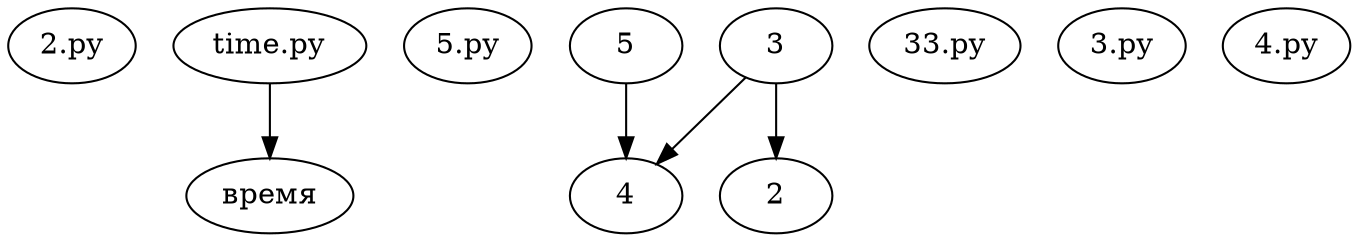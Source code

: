 digraph G {
  "2.py";
  "time.py";
  "time.py" -> "время";
  "5.py";
  "время";
  "5";
  "5" -> "4";
  "33.py";
  "3.py";
  "3";
  "3" -> "4";
  "3" -> "2";
  "4.py";
  "4";
  "2";
}
